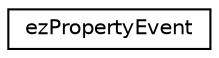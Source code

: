 digraph "Graphical Class Hierarchy"
{
 // LATEX_PDF_SIZE
  edge [fontname="Helvetica",fontsize="10",labelfontname="Helvetica",labelfontsize="10"];
  node [fontname="Helvetica",fontsize="10",shape=record];
  rankdir="LR";
  Node0 [label="ezPropertyEvent",height=0.2,width=0.4,color="black", fillcolor="white", style="filled",URL="$d0/d01/structez_property_event.htm",tooltip=" "];
}
